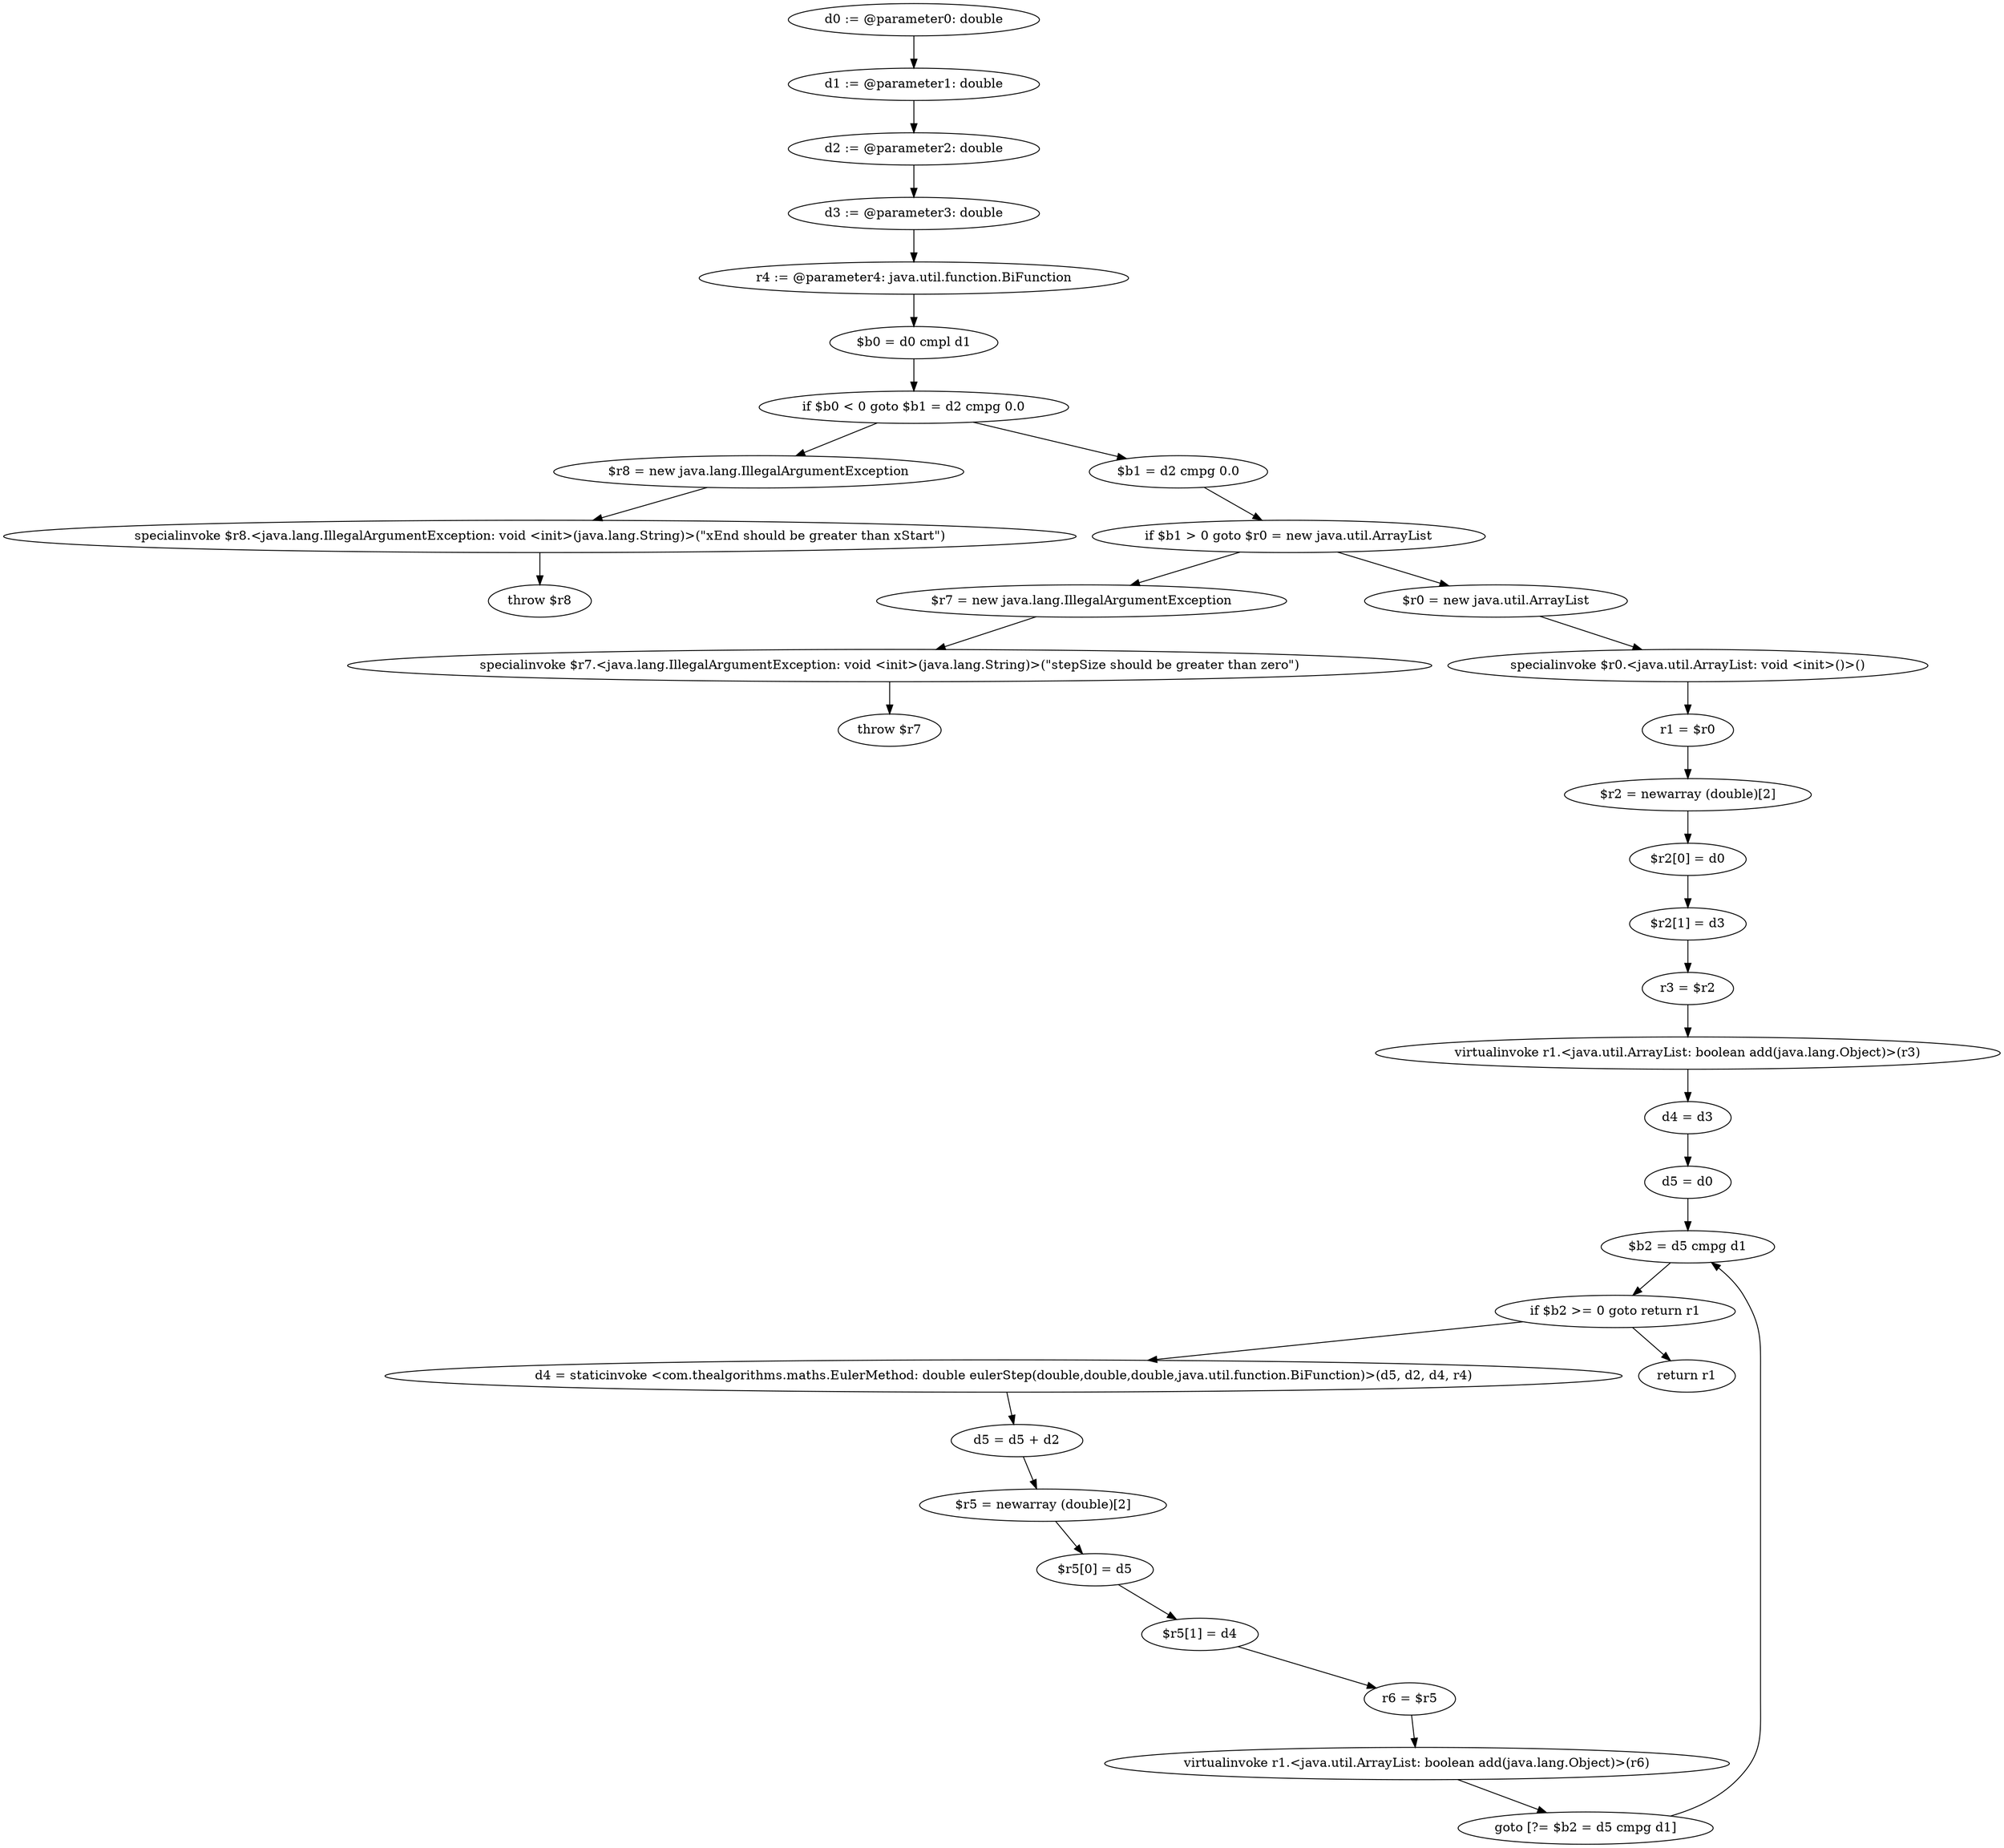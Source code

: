 digraph "unitGraph" {
    "d0 := @parameter0: double"
    "d1 := @parameter1: double"
    "d2 := @parameter2: double"
    "d3 := @parameter3: double"
    "r4 := @parameter4: java.util.function.BiFunction"
    "$b0 = d0 cmpl d1"
    "if $b0 < 0 goto $b1 = d2 cmpg 0.0"
    "$r8 = new java.lang.IllegalArgumentException"
    "specialinvoke $r8.<java.lang.IllegalArgumentException: void <init>(java.lang.String)>(\"xEnd should be greater than xStart\")"
    "throw $r8"
    "$b1 = d2 cmpg 0.0"
    "if $b1 > 0 goto $r0 = new java.util.ArrayList"
    "$r7 = new java.lang.IllegalArgumentException"
    "specialinvoke $r7.<java.lang.IllegalArgumentException: void <init>(java.lang.String)>(\"stepSize should be greater than zero\")"
    "throw $r7"
    "$r0 = new java.util.ArrayList"
    "specialinvoke $r0.<java.util.ArrayList: void <init>()>()"
    "r1 = $r0"
    "$r2 = newarray (double)[2]"
    "$r2[0] = d0"
    "$r2[1] = d3"
    "r3 = $r2"
    "virtualinvoke r1.<java.util.ArrayList: boolean add(java.lang.Object)>(r3)"
    "d4 = d3"
    "d5 = d0"
    "$b2 = d5 cmpg d1"
    "if $b2 >= 0 goto return r1"
    "d4 = staticinvoke <com.thealgorithms.maths.EulerMethod: double eulerStep(double,double,double,java.util.function.BiFunction)>(d5, d2, d4, r4)"
    "d5 = d5 + d2"
    "$r5 = newarray (double)[2]"
    "$r5[0] = d5"
    "$r5[1] = d4"
    "r6 = $r5"
    "virtualinvoke r1.<java.util.ArrayList: boolean add(java.lang.Object)>(r6)"
    "goto [?= $b2 = d5 cmpg d1]"
    "return r1"
    "d0 := @parameter0: double"->"d1 := @parameter1: double";
    "d1 := @parameter1: double"->"d2 := @parameter2: double";
    "d2 := @parameter2: double"->"d3 := @parameter3: double";
    "d3 := @parameter3: double"->"r4 := @parameter4: java.util.function.BiFunction";
    "r4 := @parameter4: java.util.function.BiFunction"->"$b0 = d0 cmpl d1";
    "$b0 = d0 cmpl d1"->"if $b0 < 0 goto $b1 = d2 cmpg 0.0";
    "if $b0 < 0 goto $b1 = d2 cmpg 0.0"->"$r8 = new java.lang.IllegalArgumentException";
    "if $b0 < 0 goto $b1 = d2 cmpg 0.0"->"$b1 = d2 cmpg 0.0";
    "$r8 = new java.lang.IllegalArgumentException"->"specialinvoke $r8.<java.lang.IllegalArgumentException: void <init>(java.lang.String)>(\"xEnd should be greater than xStart\")";
    "specialinvoke $r8.<java.lang.IllegalArgumentException: void <init>(java.lang.String)>(\"xEnd should be greater than xStart\")"->"throw $r8";
    "$b1 = d2 cmpg 0.0"->"if $b1 > 0 goto $r0 = new java.util.ArrayList";
    "if $b1 > 0 goto $r0 = new java.util.ArrayList"->"$r7 = new java.lang.IllegalArgumentException";
    "if $b1 > 0 goto $r0 = new java.util.ArrayList"->"$r0 = new java.util.ArrayList";
    "$r7 = new java.lang.IllegalArgumentException"->"specialinvoke $r7.<java.lang.IllegalArgumentException: void <init>(java.lang.String)>(\"stepSize should be greater than zero\")";
    "specialinvoke $r7.<java.lang.IllegalArgumentException: void <init>(java.lang.String)>(\"stepSize should be greater than zero\")"->"throw $r7";
    "$r0 = new java.util.ArrayList"->"specialinvoke $r0.<java.util.ArrayList: void <init>()>()";
    "specialinvoke $r0.<java.util.ArrayList: void <init>()>()"->"r1 = $r0";
    "r1 = $r0"->"$r2 = newarray (double)[2]";
    "$r2 = newarray (double)[2]"->"$r2[0] = d0";
    "$r2[0] = d0"->"$r2[1] = d3";
    "$r2[1] = d3"->"r3 = $r2";
    "r3 = $r2"->"virtualinvoke r1.<java.util.ArrayList: boolean add(java.lang.Object)>(r3)";
    "virtualinvoke r1.<java.util.ArrayList: boolean add(java.lang.Object)>(r3)"->"d4 = d3";
    "d4 = d3"->"d5 = d0";
    "d5 = d0"->"$b2 = d5 cmpg d1";
    "$b2 = d5 cmpg d1"->"if $b2 >= 0 goto return r1";
    "if $b2 >= 0 goto return r1"->"d4 = staticinvoke <com.thealgorithms.maths.EulerMethod: double eulerStep(double,double,double,java.util.function.BiFunction)>(d5, d2, d4, r4)";
    "if $b2 >= 0 goto return r1"->"return r1";
    "d4 = staticinvoke <com.thealgorithms.maths.EulerMethod: double eulerStep(double,double,double,java.util.function.BiFunction)>(d5, d2, d4, r4)"->"d5 = d5 + d2";
    "d5 = d5 + d2"->"$r5 = newarray (double)[2]";
    "$r5 = newarray (double)[2]"->"$r5[0] = d5";
    "$r5[0] = d5"->"$r5[1] = d4";
    "$r5[1] = d4"->"r6 = $r5";
    "r6 = $r5"->"virtualinvoke r1.<java.util.ArrayList: boolean add(java.lang.Object)>(r6)";
    "virtualinvoke r1.<java.util.ArrayList: boolean add(java.lang.Object)>(r6)"->"goto [?= $b2 = d5 cmpg d1]";
    "goto [?= $b2 = d5 cmpg d1]"->"$b2 = d5 cmpg d1";
}
